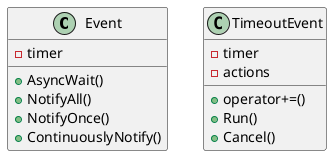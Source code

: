 @startuml
class Event{
    + AsyncWait()
    + NotifyAll()
    + NotifyOnce()
    + ContinuouslyNotify()
    - timer
}

class TimeoutEvent{
    + operator+=()
    + Run()
    + Cancel()
    - timer
    - actions
}
@enduml